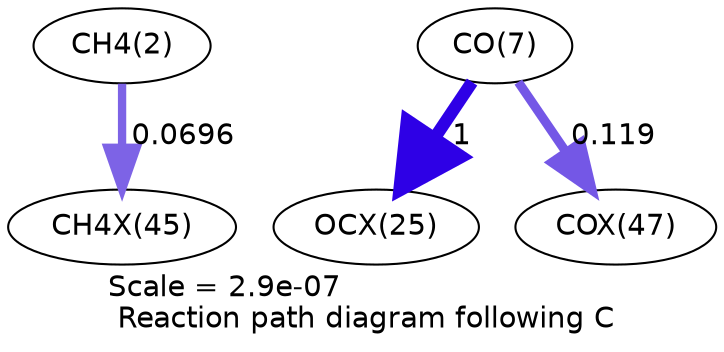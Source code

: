 digraph reaction_paths {
center=1;
s4 -> s100[fontname="Helvetica", penwidth=3.99, arrowsize=1.99, color="0.7, 0.57, 0.9"
, label=" 0.0696"];
s9 -> s96[fontname="Helvetica", penwidth=6, arrowsize=3, color="0.7, 1.5, 0.9"
, label=" 1"];
s9 -> s102[fontname="Helvetica", penwidth=4.39, arrowsize=2.2, color="0.7, 0.619, 0.9"
, label=" 0.119"];
s4 [ fontname="Helvetica", label="CH4(2)"];
s9 [ fontname="Helvetica", label="CO(7)"];
s96 [ fontname="Helvetica", label="OCX(25)"];
s100 [ fontname="Helvetica", label="CH4X(45)"];
s102 [ fontname="Helvetica", label="COX(47)"];
 label = "Scale = 2.9e-07\l Reaction path diagram following C";
 fontname = "Helvetica";
}
